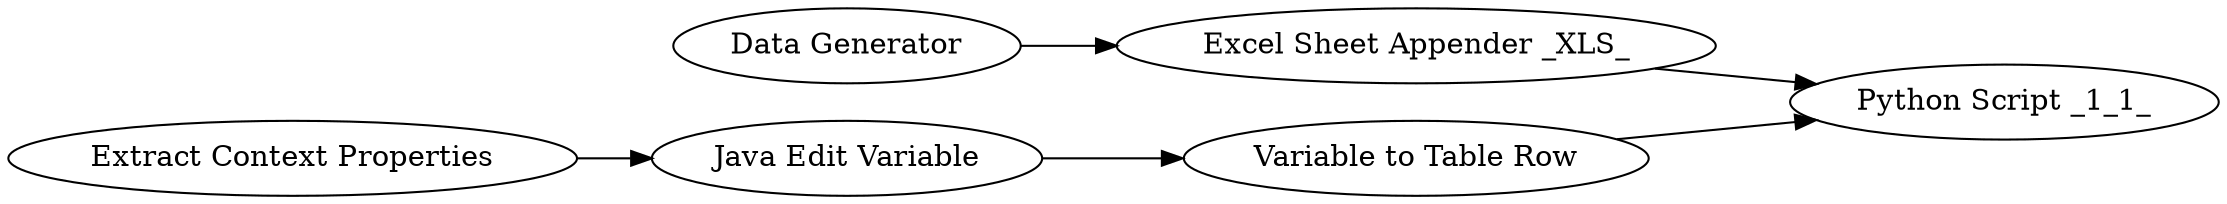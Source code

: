 digraph {
	21 -> 23
	23 -> 1
	22 -> 1
	3 -> 22
	10 -> 21
	1 [label="Python Script _1_1_"]
	22 [label="Excel Sheet Appender _XLS_"]
	23 [label="Variable to Table Row"]
	21 [label="Java Edit Variable"]
	3 [label="Data Generator"]
	10 [label="Extract Context Properties"]
	rankdir=LR
}
